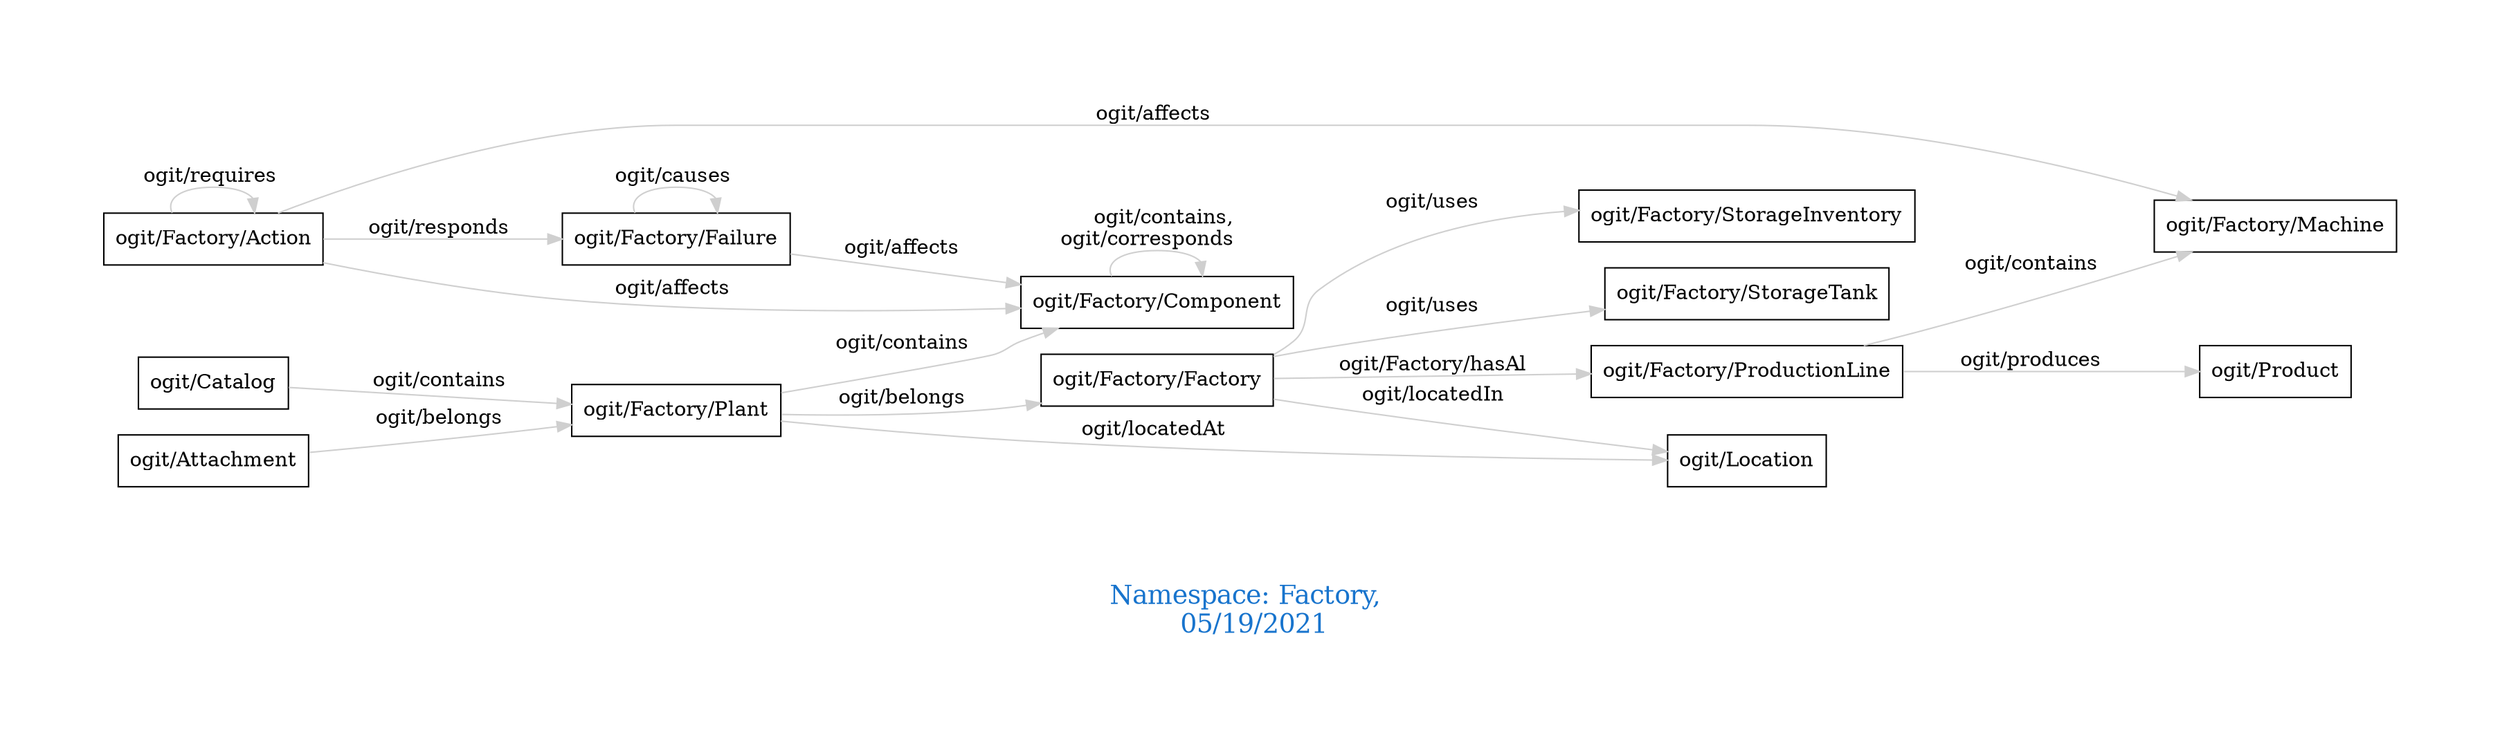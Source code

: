 digraph OGIT_ontology {
 graph [ rankdir= LR,pad=1 
fontsize = 18,
fontcolor= dodgerblue3,label = "\n\n\nNamespace: Factory, \n 05/19/2021"];
node[shape=polygon];
edge [  color="gray81"];

   "ogit/Factory/Plant" -> "ogit/Factory/Component" [label="   ogit/contains    "];
   "ogit/Factory/ProductionLine" -> "ogit/Factory/Machine" [label="   ogit/contains    "];
   "ogit/Catalog" -> "ogit/Factory/Plant" [label="   ogit/contains    "];
   "ogit/Factory/Factory" -> "ogit/Factory/ProductionLine" [label="   ogit/Factory/hasAl    "];
   "ogit/Factory/Plant" -> "ogit/Location" [label="   ogit/locatedAt    "];
   "ogit/Factory/Factory" -> "ogit/Location" [label="   ogit/locatedIn    "];
   "ogit/Factory/Action" -> "ogit/Factory/Component" [label="   ogit/affects    "];
   "ogit/Factory/Action" -> "ogit/Factory/Machine" [label="   ogit/affects    "];
   "ogit/Factory/Failure" -> "ogit/Factory/Component" [label="   ogit/affects    "];
   "ogit/Factory/Action" -> "ogit/Factory/Failure" [label="   ogit/responds    "];
   "ogit/Factory/ProductionLine" -> "ogit/Product" [label="   ogit/produces    "];
   "ogit/Factory/Plant" -> "ogit/Factory/Factory" [label="   ogit/belongs    "];
   "ogit/Attachment" -> "ogit/Factory/Plant" [label="   ogit/belongs    "];
   "ogit/Factory/Factory" -> "ogit/Factory/StorageInventory" [label="   ogit/uses    "];
   "ogit/Factory/Factory" -> "ogit/Factory/StorageTank" [label="   ogit/uses    "];
   "ogit/Factory/Action" -> "ogit/Factory/Action" [label="   ogit/requires    "];
   "ogit/Factory/Component" -> "ogit/Factory/Component" [label="   ogit/contains, \n ogit/corresponds    "];
   "ogit/Factory/Failure" -> "ogit/Factory/Failure" [label="   ogit/causes    "];
}
